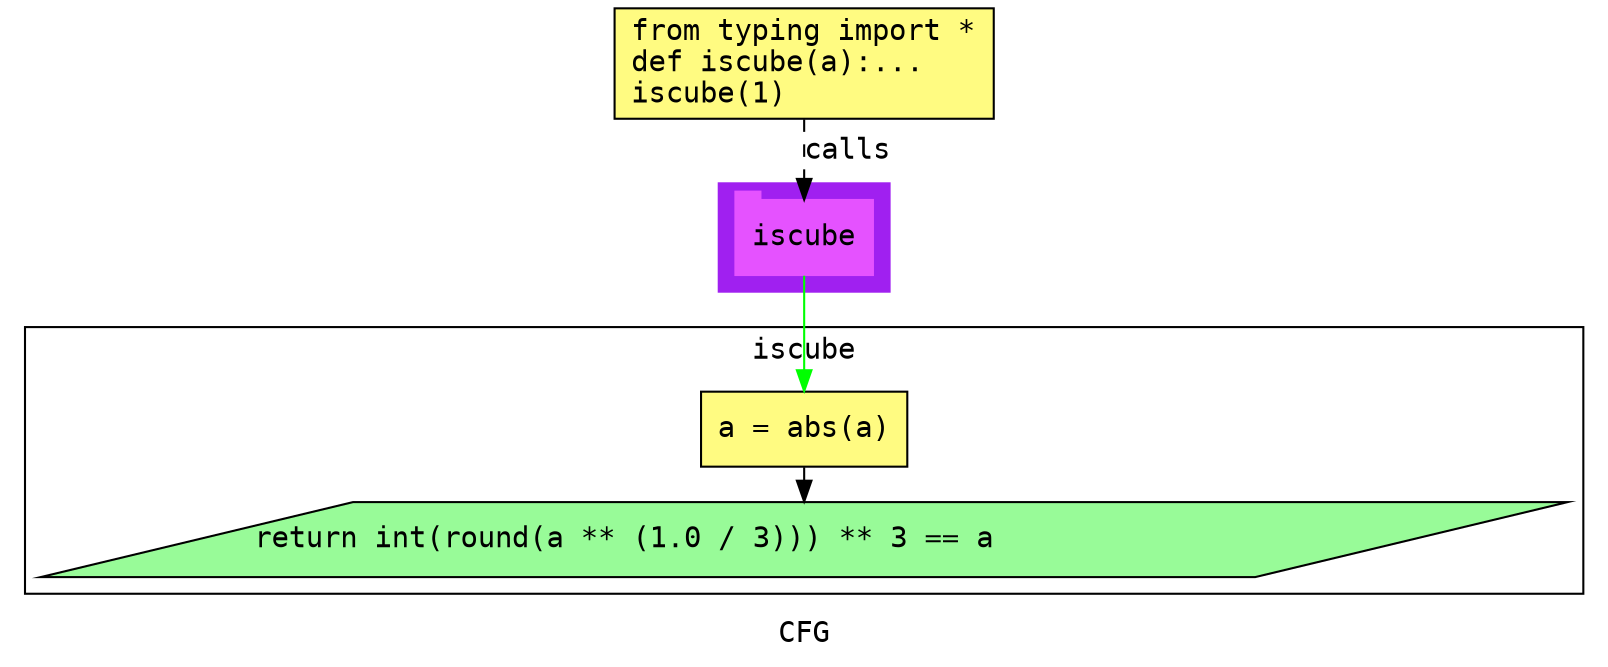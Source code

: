 digraph cluster810CFG {
	graph [bb="0,0,740,312",
		compound=True,
		fontname="DejaVu Sans Mono",
		label=CFG,
		lheight=0.21,
		lp="370,11.5",
		lwidth=0.35,
		pack=False,
		rankdir=TB,
		ranksep=0.02
	];
	node [fontname="DejaVu Sans Mono",
		label="\N"
	];
	edge [fontname="DejaVu Sans Mono"];
	subgraph cluster_1 {
		graph [bb="329,176,411,228",
			color=purple,
			compound=true,
			fontname="DejaVu Sans Mono",
			label="",
			rankdir=TB,
			ranksep=0.02,
			shape=tab,
			style=filled
		];
		node [fontname="DejaVu Sans Mono"];
		edge [fontname="DejaVu Sans Mono"];
		8	[color="#E552FF",
			height=0.5,
			label=iscube,
			linenum="[6]",
			pos="370,202",
			shape=tab,
			style=filled,
			width=0.91667];
	}
	subgraph cluster2iscube {
		graph [bb="8,31,732,159",
			compound=True,
			fontname="DejaVu Sans Mono",
			label=iscube,
			lheight=0.21,
			lp="370,147.5",
			lwidth=0.69,
			pack=False,
			rankdir=TB,
			ranksep=0.02
		];
		node [fontname="DejaVu Sans Mono"];
		edge [fontname="DejaVu Sans Mono"];
		subgraph cluster_3 {
			graph [color=purple,
				compound=true,
				fontname="DejaVu Sans Mono",
				label="",
				rankdir=TB,
				ranksep=0.02,
				shape=tab,
				style=filled
			];
			node [fontname="DejaVu Sans Mono"];
			edge [fontname="DejaVu Sans Mono"];
		}
		3	[fillcolor="#FFFB81",
			height=0.5,
			label="a = abs(a)\l",
			linenum="[3]",
			pos="370,110",
			shape=rectangle,
			style="filled,solid",
			width=1.375];
		5	[fillcolor="#98fb98",
			height=0.5,
			label="return int(round(a ** (1.0 / 3))) ** 3 == a\l",
			linenum="[4]",
			pos="370,57",
			shape=parallelogram,
			style="filled,solid",
			width=9.8206];
		3 -> 5	[color=black,
			pos="e,370,75.248 370,91.734 370,89.657 370,87.498 370,85.322"];
	}
	1	[fillcolor="#FFFB81",
		height=0.73611,
		label="from typing import *\ldef iscube(a):...\liscube(1)\l",
		linenum="[1]",
		pos="370,285.5",
		shape=rectangle,
		style="filled,solid",
		width=2.5278];
	1 -> 8	[label=calls,
		lp="391,243.5",
		pos="e,370,220.13 370,258.71 370,249.66 370,239.47 370,230.3",
		style=dashed];
	8 -> 3	[color=green,
		pos="e,370,128.3 370,183.65 370,170.82 370,153.11 370,138.38"];
}
